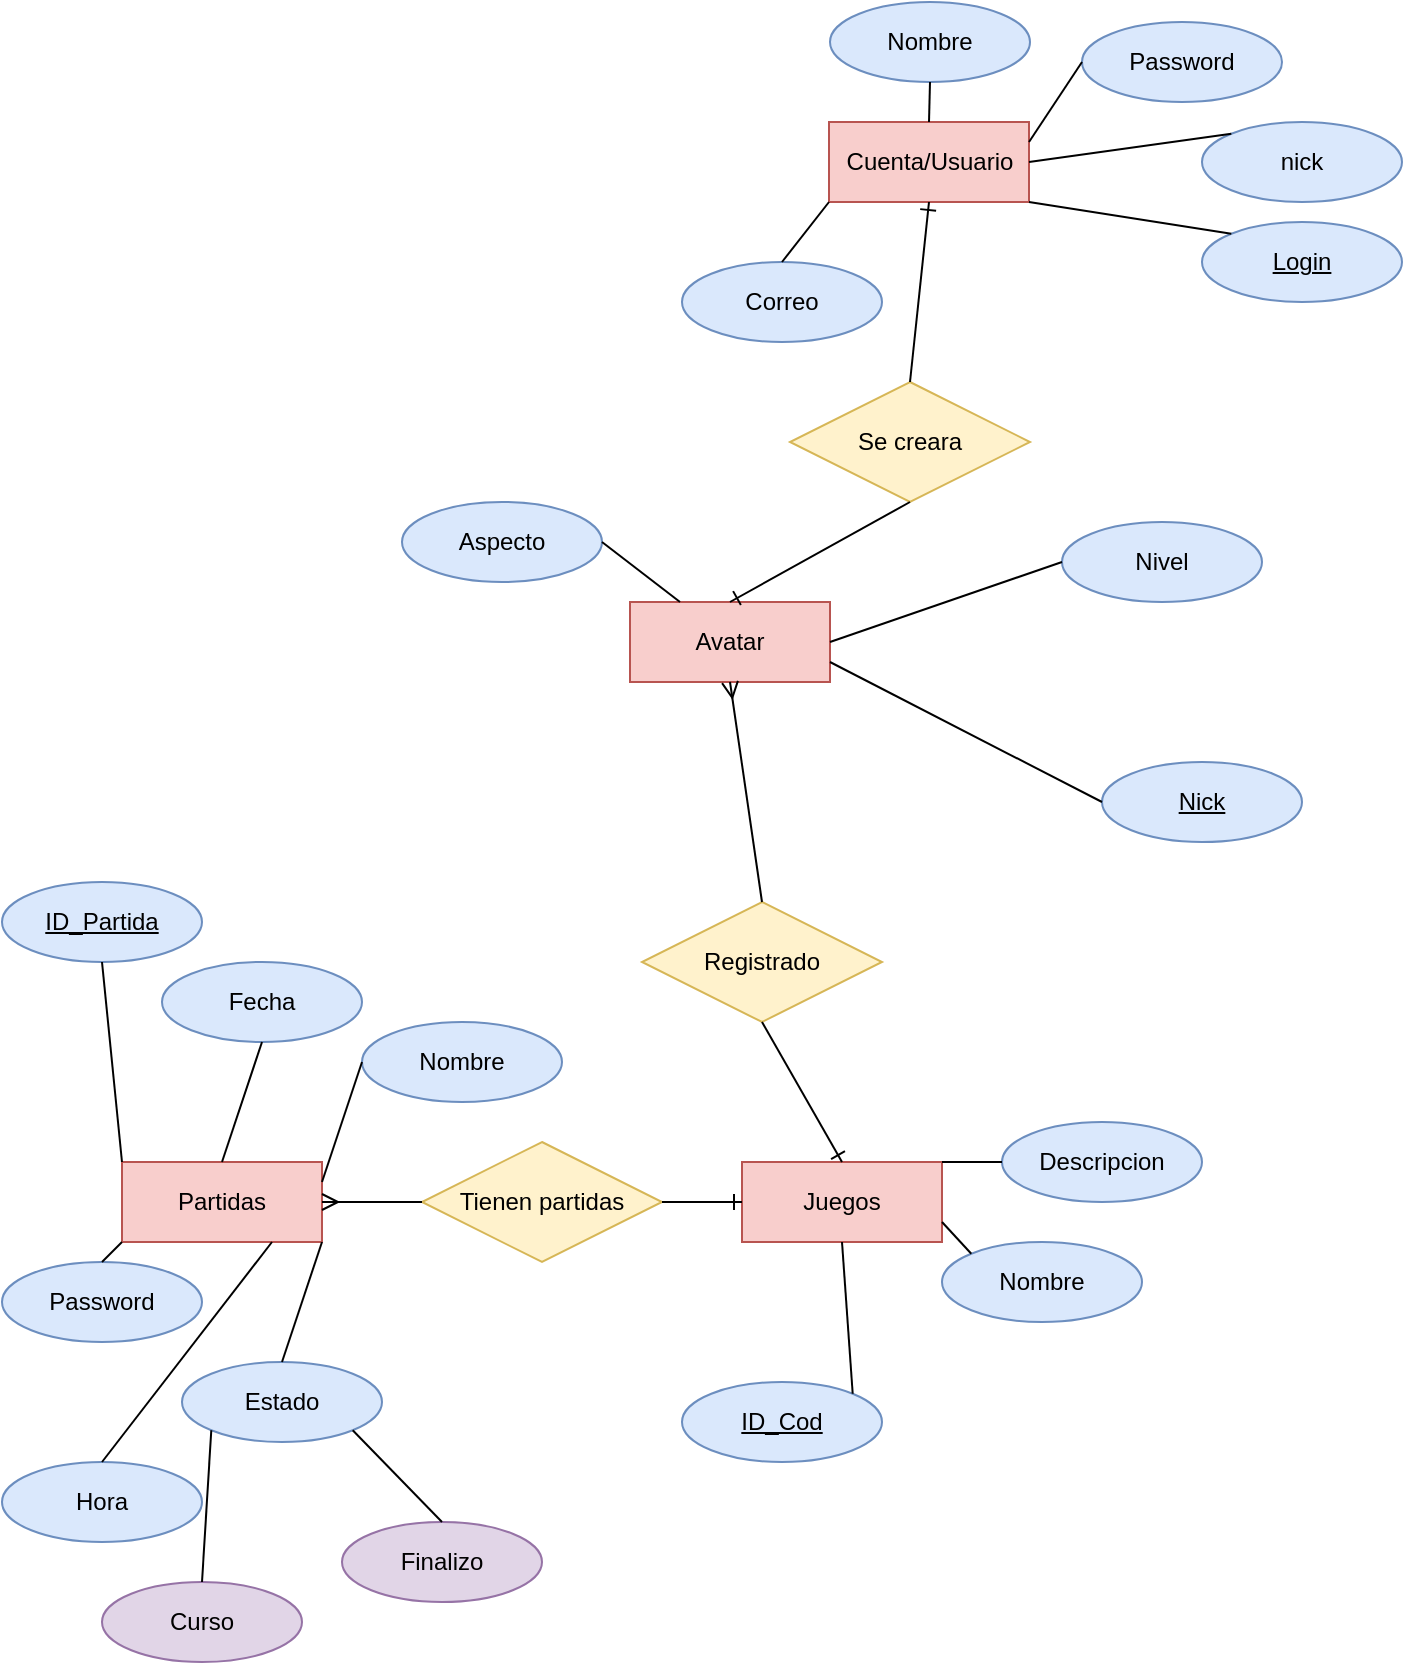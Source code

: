 <mxfile version="28.2.5">
  <diagram name="Página-1" id="lbejHsJ3xawZsf0yX-TW">
    <mxGraphModel dx="1603" dy="865" grid="1" gridSize="10" guides="1" tooltips="1" connect="1" arrows="1" fold="1" page="1" pageScale="1" pageWidth="827" pageHeight="1169" math="0" shadow="0">
      <root>
        <mxCell id="0" />
        <mxCell id="1" parent="0" />
        <mxCell id="gNrKxYqXhcrpiJr3xEoq-1" value="Cuenta/Usuario" style="whiteSpace=wrap;html=1;align=center;fillColor=#f8cecc;strokeColor=#b85450;" vertex="1" parent="1">
          <mxGeometry x="413.5" y="80" width="100" height="40" as="geometry" />
        </mxCell>
        <mxCell id="gNrKxYqXhcrpiJr3xEoq-7" value="Nombre" style="ellipse;whiteSpace=wrap;html=1;align=center;fillColor=#dae8fc;strokeColor=#6c8ebf;" vertex="1" parent="1">
          <mxGeometry x="414" y="20" width="100" height="40" as="geometry" />
        </mxCell>
        <mxCell id="gNrKxYqXhcrpiJr3xEoq-8" value="Correo" style="ellipse;whiteSpace=wrap;html=1;align=center;fillColor=#dae8fc;strokeColor=#6c8ebf;" vertex="1" parent="1">
          <mxGeometry x="340" y="150" width="100" height="40" as="geometry" />
        </mxCell>
        <mxCell id="gNrKxYqXhcrpiJr3xEoq-9" value="Password" style="ellipse;whiteSpace=wrap;html=1;align=center;fillColor=#dae8fc;strokeColor=#6c8ebf;" vertex="1" parent="1">
          <mxGeometry x="540" y="30" width="100" height="40" as="geometry" />
        </mxCell>
        <mxCell id="gNrKxYqXhcrpiJr3xEoq-10" value="Login" style="ellipse;whiteSpace=wrap;html=1;align=center;fontStyle=4;fillColor=#dae8fc;strokeColor=#6c8ebf;" vertex="1" parent="1">
          <mxGeometry x="600" y="130" width="100" height="40" as="geometry" />
        </mxCell>
        <mxCell id="gNrKxYqXhcrpiJr3xEoq-11" value="nick" style="ellipse;whiteSpace=wrap;html=1;align=center;fillColor=#dae8fc;strokeColor=#6c8ebf;" vertex="1" parent="1">
          <mxGeometry x="600" y="80" width="100" height="40" as="geometry" />
        </mxCell>
        <mxCell id="gNrKxYqXhcrpiJr3xEoq-12" value="" style="endArrow=none;html=1;rounded=0;exitX=0.5;exitY=1;exitDx=0;exitDy=0;entryX=0.5;entryY=0;entryDx=0;entryDy=0;" edge="1" parent="1" source="gNrKxYqXhcrpiJr3xEoq-7" target="gNrKxYqXhcrpiJr3xEoq-1">
          <mxGeometry relative="1" as="geometry">
            <mxPoint x="250" y="410" as="sourcePoint" />
            <mxPoint x="410" y="410" as="targetPoint" />
          </mxGeometry>
        </mxCell>
        <mxCell id="gNrKxYqXhcrpiJr3xEoq-13" value="" style="endArrow=none;html=1;rounded=0;exitX=0.5;exitY=0;exitDx=0;exitDy=0;entryX=0;entryY=1;entryDx=0;entryDy=0;" edge="1" parent="1" source="gNrKxYqXhcrpiJr3xEoq-8" target="gNrKxYqXhcrpiJr3xEoq-1">
          <mxGeometry relative="1" as="geometry">
            <mxPoint x="220" y="410" as="sourcePoint" />
            <mxPoint x="380" y="410" as="targetPoint" />
          </mxGeometry>
        </mxCell>
        <mxCell id="gNrKxYqXhcrpiJr3xEoq-14" value="" style="endArrow=none;html=1;rounded=0;entryX=0;entryY=0.5;entryDx=0;entryDy=0;exitX=1;exitY=0.25;exitDx=0;exitDy=0;" edge="1" parent="1" source="gNrKxYqXhcrpiJr3xEoq-1" target="gNrKxYqXhcrpiJr3xEoq-9">
          <mxGeometry relative="1" as="geometry">
            <mxPoint x="480" y="320" as="sourcePoint" />
            <mxPoint x="640" y="320" as="targetPoint" />
          </mxGeometry>
        </mxCell>
        <mxCell id="gNrKxYqXhcrpiJr3xEoq-15" value="" style="endArrow=none;html=1;rounded=0;exitX=1;exitY=0.5;exitDx=0;exitDy=0;entryX=0;entryY=0;entryDx=0;entryDy=0;" edge="1" parent="1" source="gNrKxYqXhcrpiJr3xEoq-1" target="gNrKxYqXhcrpiJr3xEoq-11">
          <mxGeometry relative="1" as="geometry">
            <mxPoint x="470" y="500" as="sourcePoint" />
            <mxPoint x="630" y="500" as="targetPoint" />
          </mxGeometry>
        </mxCell>
        <mxCell id="gNrKxYqXhcrpiJr3xEoq-16" value="" style="endArrow=none;html=1;rounded=0;exitX=1;exitY=1;exitDx=0;exitDy=0;entryX=0;entryY=0;entryDx=0;entryDy=0;" edge="1" parent="1" source="gNrKxYqXhcrpiJr3xEoq-1" target="gNrKxYqXhcrpiJr3xEoq-10">
          <mxGeometry relative="1" as="geometry">
            <mxPoint x="340" y="440" as="sourcePoint" />
            <mxPoint x="500" y="440" as="targetPoint" />
          </mxGeometry>
        </mxCell>
        <mxCell id="gNrKxYqXhcrpiJr3xEoq-17" value="Avatar" style="whiteSpace=wrap;html=1;align=center;fillColor=#f8cecc;strokeColor=#b85450;" vertex="1" parent="1">
          <mxGeometry x="314" y="320" width="100" height="40" as="geometry" />
        </mxCell>
        <mxCell id="gNrKxYqXhcrpiJr3xEoq-18" value="Nivel" style="ellipse;whiteSpace=wrap;html=1;align=center;fillColor=#dae8fc;strokeColor=#6c8ebf;" vertex="1" parent="1">
          <mxGeometry x="530" y="280" width="100" height="40" as="geometry" />
        </mxCell>
        <mxCell id="gNrKxYqXhcrpiJr3xEoq-19" value="Aspecto" style="ellipse;whiteSpace=wrap;html=1;align=center;fillColor=#dae8fc;strokeColor=#6c8ebf;" vertex="1" parent="1">
          <mxGeometry x="200" y="270" width="100" height="40" as="geometry" />
        </mxCell>
        <mxCell id="gNrKxYqXhcrpiJr3xEoq-20" value="Nick" style="ellipse;whiteSpace=wrap;html=1;align=center;fontStyle=4;fillColor=#dae8fc;strokeColor=#6c8ebf;" vertex="1" parent="1">
          <mxGeometry x="550" y="400" width="100" height="40" as="geometry" />
        </mxCell>
        <mxCell id="gNrKxYqXhcrpiJr3xEoq-21" value="" style="endArrow=none;html=1;rounded=0;exitX=1;exitY=0.5;exitDx=0;exitDy=0;entryX=0.25;entryY=0;entryDx=0;entryDy=0;" edge="1" parent="1" source="gNrKxYqXhcrpiJr3xEoq-19" target="gNrKxYqXhcrpiJr3xEoq-17">
          <mxGeometry relative="1" as="geometry">
            <mxPoint x="320" y="600" as="sourcePoint" />
            <mxPoint x="480" y="600" as="targetPoint" />
          </mxGeometry>
        </mxCell>
        <mxCell id="gNrKxYqXhcrpiJr3xEoq-22" value="" style="endArrow=none;html=1;rounded=0;exitX=1;exitY=0.5;exitDx=0;exitDy=0;entryX=0;entryY=0.5;entryDx=0;entryDy=0;" edge="1" parent="1" source="gNrKxYqXhcrpiJr3xEoq-17" target="gNrKxYqXhcrpiJr3xEoq-18">
          <mxGeometry relative="1" as="geometry">
            <mxPoint x="480" y="580" as="sourcePoint" />
            <mxPoint x="640" y="580" as="targetPoint" />
          </mxGeometry>
        </mxCell>
        <mxCell id="gNrKxYqXhcrpiJr3xEoq-23" value="" style="endArrow=none;html=1;rounded=0;exitX=1;exitY=0.75;exitDx=0;exitDy=0;entryX=0;entryY=0.5;entryDx=0;entryDy=0;" edge="1" parent="1" source="gNrKxYqXhcrpiJr3xEoq-17" target="gNrKxYqXhcrpiJr3xEoq-20">
          <mxGeometry relative="1" as="geometry">
            <mxPoint x="380" y="670" as="sourcePoint" />
            <mxPoint x="540" y="670" as="targetPoint" />
          </mxGeometry>
        </mxCell>
        <mxCell id="gNrKxYqXhcrpiJr3xEoq-24" value="Juegos" style="whiteSpace=wrap;html=1;align=center;fillColor=#f8cecc;strokeColor=#b85450;" vertex="1" parent="1">
          <mxGeometry x="370" y="600" width="100" height="40" as="geometry" />
        </mxCell>
        <mxCell id="gNrKxYqXhcrpiJr3xEoq-25" value="ID_Cod" style="ellipse;whiteSpace=wrap;html=1;align=center;fontStyle=4;fillColor=#dae8fc;strokeColor=#6c8ebf;" vertex="1" parent="1">
          <mxGeometry x="340" y="710" width="100" height="40" as="geometry" />
        </mxCell>
        <mxCell id="gNrKxYqXhcrpiJr3xEoq-26" value="Nombre" style="ellipse;whiteSpace=wrap;html=1;align=center;fillColor=#dae8fc;strokeColor=#6c8ebf;" vertex="1" parent="1">
          <mxGeometry x="470" y="640" width="100" height="40" as="geometry" />
        </mxCell>
        <mxCell id="gNrKxYqXhcrpiJr3xEoq-27" value="Descripcion" style="ellipse;whiteSpace=wrap;html=1;align=center;fillColor=#dae8fc;strokeColor=#6c8ebf;" vertex="1" parent="1">
          <mxGeometry x="500" y="580" width="100" height="40" as="geometry" />
        </mxCell>
        <mxCell id="gNrKxYqXhcrpiJr3xEoq-28" value="" style="endArrow=none;html=1;rounded=0;exitX=1;exitY=0;exitDx=0;exitDy=0;entryX=0.5;entryY=1;entryDx=0;entryDy=0;" edge="1" parent="1" source="gNrKxYqXhcrpiJr3xEoq-25" target="gNrKxYqXhcrpiJr3xEoq-24">
          <mxGeometry relative="1" as="geometry">
            <mxPoint x="380" y="800" as="sourcePoint" />
            <mxPoint x="540" y="800" as="targetPoint" />
          </mxGeometry>
        </mxCell>
        <mxCell id="gNrKxYqXhcrpiJr3xEoq-29" value="" style="endArrow=none;html=1;rounded=0;exitX=1;exitY=0.75;exitDx=0;exitDy=0;entryX=0;entryY=0;entryDx=0;entryDy=0;" edge="1" parent="1" source="gNrKxYqXhcrpiJr3xEoq-24" target="gNrKxYqXhcrpiJr3xEoq-26">
          <mxGeometry relative="1" as="geometry">
            <mxPoint x="430" y="810" as="sourcePoint" />
            <mxPoint x="590" y="810" as="targetPoint" />
          </mxGeometry>
        </mxCell>
        <mxCell id="gNrKxYqXhcrpiJr3xEoq-30" value="" style="endArrow=none;html=1;rounded=0;exitX=1;exitY=0;exitDx=0;exitDy=0;entryX=0;entryY=0.5;entryDx=0;entryDy=0;" edge="1" parent="1" source="gNrKxYqXhcrpiJr3xEoq-24" target="gNrKxYqXhcrpiJr3xEoq-27">
          <mxGeometry relative="1" as="geometry">
            <mxPoint x="490" y="660" as="sourcePoint" />
            <mxPoint x="650" y="660" as="targetPoint" />
          </mxGeometry>
        </mxCell>
        <mxCell id="gNrKxYqXhcrpiJr3xEoq-35" value="Se creara" style="shape=rhombus;perimeter=rhombusPerimeter;whiteSpace=wrap;html=1;align=center;fillColor=#fff2cc;strokeColor=#d6b656;" vertex="1" parent="1">
          <mxGeometry x="394" y="210" width="120" height="60" as="geometry" />
        </mxCell>
        <mxCell id="gNrKxYqXhcrpiJr3xEoq-36" value="" style="fontSize=12;html=1;endArrow=ERone;endFill=1;rounded=0;entryX=0.5;entryY=1;entryDx=0;entryDy=0;exitX=0.5;exitY=0;exitDx=0;exitDy=0;" edge="1" parent="1" source="gNrKxYqXhcrpiJr3xEoq-35" target="gNrKxYqXhcrpiJr3xEoq-1">
          <mxGeometry width="100" height="100" relative="1" as="geometry">
            <mxPoint x="360" y="380" as="sourcePoint" />
            <mxPoint x="460" y="280" as="targetPoint" />
          </mxGeometry>
        </mxCell>
        <mxCell id="gNrKxYqXhcrpiJr3xEoq-40" value="" style="fontSize=12;html=1;endArrow=ERone;endFill=1;rounded=0;exitX=0.5;exitY=1;exitDx=0;exitDy=0;entryX=0.5;entryY=0;entryDx=0;entryDy=0;" edge="1" parent="1" source="gNrKxYqXhcrpiJr3xEoq-35" target="gNrKxYqXhcrpiJr3xEoq-17">
          <mxGeometry width="100" height="100" relative="1" as="geometry">
            <mxPoint x="-50" y="590" as="sourcePoint" />
            <mxPoint x="470" y="290" as="targetPoint" />
          </mxGeometry>
        </mxCell>
        <mxCell id="gNrKxYqXhcrpiJr3xEoq-41" value="Registrado" style="shape=rhombus;perimeter=rhombusPerimeter;whiteSpace=wrap;html=1;align=center;fillColor=#fff2cc;strokeColor=#d6b656;" vertex="1" parent="1">
          <mxGeometry x="320" y="470" width="120" height="60" as="geometry" />
        </mxCell>
        <mxCell id="gNrKxYqXhcrpiJr3xEoq-42" value="" style="fontSize=12;html=1;endArrow=ERmany;rounded=0;entryX=0.5;entryY=1;entryDx=0;entryDy=0;exitX=0.5;exitY=0;exitDx=0;exitDy=0;" edge="1" parent="1" source="gNrKxYqXhcrpiJr3xEoq-41" target="gNrKxYqXhcrpiJr3xEoq-17">
          <mxGeometry width="100" height="100" relative="1" as="geometry">
            <mxPoint x="240" y="580" as="sourcePoint" />
            <mxPoint x="340" y="480" as="targetPoint" />
          </mxGeometry>
        </mxCell>
        <mxCell id="gNrKxYqXhcrpiJr3xEoq-43" value="" style="fontSize=12;html=1;endArrow=ERone;endFill=1;rounded=0;entryX=0.5;entryY=0;entryDx=0;entryDy=0;exitX=0.5;exitY=1;exitDx=0;exitDy=0;" edge="1" parent="1" source="gNrKxYqXhcrpiJr3xEoq-41" target="gNrKxYqXhcrpiJr3xEoq-24">
          <mxGeometry width="100" height="100" relative="1" as="geometry">
            <mxPoint x="240" y="580" as="sourcePoint" />
            <mxPoint x="340" y="480" as="targetPoint" />
          </mxGeometry>
        </mxCell>
        <mxCell id="gNrKxYqXhcrpiJr3xEoq-45" value="Partidas" style="whiteSpace=wrap;html=1;align=center;fillColor=#f8cecc;strokeColor=#b85450;" vertex="1" parent="1">
          <mxGeometry x="60" y="600" width="100" height="40" as="geometry" />
        </mxCell>
        <mxCell id="gNrKxYqXhcrpiJr3xEoq-46" value="ID_Partida" style="ellipse;whiteSpace=wrap;html=1;align=center;fontStyle=4;fillColor=#dae8fc;strokeColor=#6c8ebf;" vertex="1" parent="1">
          <mxGeometry y="460" width="100" height="40" as="geometry" />
        </mxCell>
        <mxCell id="gNrKxYqXhcrpiJr3xEoq-47" value="Password" style="ellipse;whiteSpace=wrap;html=1;align=center;fillColor=#dae8fc;strokeColor=#6c8ebf;" vertex="1" parent="1">
          <mxGeometry y="650" width="100" height="40" as="geometry" />
        </mxCell>
        <mxCell id="gNrKxYqXhcrpiJr3xEoq-48" value="Hora" style="ellipse;whiteSpace=wrap;html=1;align=center;fillColor=#dae8fc;strokeColor=#6c8ebf;" vertex="1" parent="1">
          <mxGeometry y="750" width="100" height="40" as="geometry" />
        </mxCell>
        <mxCell id="gNrKxYqXhcrpiJr3xEoq-49" value="Fecha" style="ellipse;whiteSpace=wrap;html=1;align=center;fillColor=#dae8fc;strokeColor=#6c8ebf;" vertex="1" parent="1">
          <mxGeometry x="80" y="500" width="100" height="40" as="geometry" />
        </mxCell>
        <mxCell id="gNrKxYqXhcrpiJr3xEoq-50" value="Nombre" style="ellipse;whiteSpace=wrap;html=1;align=center;fillColor=#dae8fc;strokeColor=#6c8ebf;" vertex="1" parent="1">
          <mxGeometry x="180" y="530" width="100" height="40" as="geometry" />
        </mxCell>
        <mxCell id="gNrKxYqXhcrpiJr3xEoq-51" value="Estado" style="ellipse;whiteSpace=wrap;html=1;align=center;fillColor=#dae8fc;strokeColor=#6c8ebf;" vertex="1" parent="1">
          <mxGeometry x="90" y="700" width="100" height="40" as="geometry" />
        </mxCell>
        <mxCell id="gNrKxYqXhcrpiJr3xEoq-52" value="Finalizo" style="ellipse;whiteSpace=wrap;html=1;align=center;fillColor=#e1d5e7;strokeColor=#9673a6;" vertex="1" parent="1">
          <mxGeometry x="170" y="780" width="100" height="40" as="geometry" />
        </mxCell>
        <mxCell id="gNrKxYqXhcrpiJr3xEoq-53" value="Curso" style="ellipse;whiteSpace=wrap;html=1;align=center;fillColor=#e1d5e7;strokeColor=#9673a6;" vertex="1" parent="1">
          <mxGeometry x="50" y="810" width="100" height="40" as="geometry" />
        </mxCell>
        <mxCell id="gNrKxYqXhcrpiJr3xEoq-54" value="" style="endArrow=none;html=1;rounded=0;exitX=0;exitY=0;exitDx=0;exitDy=0;entryX=0.5;entryY=1;entryDx=0;entryDy=0;" edge="1" parent="1" source="gNrKxYqXhcrpiJr3xEoq-45" target="gNrKxYqXhcrpiJr3xEoq-46">
          <mxGeometry relative="1" as="geometry">
            <mxPoint x="260" y="510" as="sourcePoint" />
            <mxPoint x="420" y="510" as="targetPoint" />
          </mxGeometry>
        </mxCell>
        <mxCell id="gNrKxYqXhcrpiJr3xEoq-56" value="" style="endArrow=none;html=1;rounded=0;exitX=0.5;exitY=0;exitDx=0;exitDy=0;entryX=0.5;entryY=1;entryDx=0;entryDy=0;" edge="1" parent="1" source="gNrKxYqXhcrpiJr3xEoq-45" target="gNrKxYqXhcrpiJr3xEoq-49">
          <mxGeometry relative="1" as="geometry">
            <mxPoint x="50" y="620" as="sourcePoint" />
            <mxPoint x="50" y="570" as="targetPoint" />
          </mxGeometry>
        </mxCell>
        <mxCell id="gNrKxYqXhcrpiJr3xEoq-57" value="" style="endArrow=none;html=1;rounded=0;exitX=1;exitY=0.25;exitDx=0;exitDy=0;entryX=0;entryY=0.5;entryDx=0;entryDy=0;" edge="1" parent="1" source="gNrKxYqXhcrpiJr3xEoq-45" target="gNrKxYqXhcrpiJr3xEoq-50">
          <mxGeometry relative="1" as="geometry">
            <mxPoint x="180" y="670" as="sourcePoint" />
            <mxPoint x="180" y="620" as="targetPoint" />
          </mxGeometry>
        </mxCell>
        <mxCell id="gNrKxYqXhcrpiJr3xEoq-58" value="" style="endArrow=none;html=1;rounded=0;exitX=0.5;exitY=0;exitDx=0;exitDy=0;entryX=1;entryY=1;entryDx=0;entryDy=0;" edge="1" parent="1" source="gNrKxYqXhcrpiJr3xEoq-51" target="gNrKxYqXhcrpiJr3xEoq-45">
          <mxGeometry relative="1" as="geometry">
            <mxPoint x="140" y="720" as="sourcePoint" />
            <mxPoint x="140" y="670" as="targetPoint" />
          </mxGeometry>
        </mxCell>
        <mxCell id="gNrKxYqXhcrpiJr3xEoq-59" value="" style="endArrow=none;html=1;rounded=0;exitX=0.5;exitY=0;exitDx=0;exitDy=0;entryX=0.75;entryY=1;entryDx=0;entryDy=0;" edge="1" parent="1" source="gNrKxYqXhcrpiJr3xEoq-48" target="gNrKxYqXhcrpiJr3xEoq-45">
          <mxGeometry relative="1" as="geometry">
            <mxPoint x="70" y="720" as="sourcePoint" />
            <mxPoint x="70" y="670" as="targetPoint" />
          </mxGeometry>
        </mxCell>
        <mxCell id="gNrKxYqXhcrpiJr3xEoq-60" value="" style="endArrow=none;html=1;rounded=0;exitX=0.5;exitY=0;exitDx=0;exitDy=0;entryX=0;entryY=1;entryDx=0;entryDy=0;" edge="1" parent="1" source="gNrKxYqXhcrpiJr3xEoq-47" target="gNrKxYqXhcrpiJr3xEoq-45">
          <mxGeometry relative="1" as="geometry">
            <mxPoint x="-20" y="730" as="sourcePoint" />
            <mxPoint x="-20" y="680" as="targetPoint" />
          </mxGeometry>
        </mxCell>
        <mxCell id="gNrKxYqXhcrpiJr3xEoq-61" value="" style="endArrow=none;html=1;rounded=0;exitX=0.5;exitY=0;exitDx=0;exitDy=0;entryX=0;entryY=1;entryDx=0;entryDy=0;" edge="1" parent="1" source="gNrKxYqXhcrpiJr3xEoq-53" target="gNrKxYqXhcrpiJr3xEoq-51">
          <mxGeometry relative="1" as="geometry">
            <mxPoint x="190" y="840" as="sourcePoint" />
            <mxPoint x="190" y="790" as="targetPoint" />
          </mxGeometry>
        </mxCell>
        <mxCell id="gNrKxYqXhcrpiJr3xEoq-62" value="" style="endArrow=none;html=1;rounded=0;exitX=0.5;exitY=0;exitDx=0;exitDy=0;entryX=1;entryY=1;entryDx=0;entryDy=0;" edge="1" parent="1" source="gNrKxYqXhcrpiJr3xEoq-52" target="gNrKxYqXhcrpiJr3xEoq-51">
          <mxGeometry relative="1" as="geometry">
            <mxPoint x="250" y="830" as="sourcePoint" />
            <mxPoint x="250" y="780" as="targetPoint" />
          </mxGeometry>
        </mxCell>
        <mxCell id="gNrKxYqXhcrpiJr3xEoq-63" value="Tienen partidas" style="shape=rhombus;perimeter=rhombusPerimeter;whiteSpace=wrap;html=1;align=center;fillColor=#fff2cc;strokeColor=#d6b656;" vertex="1" parent="1">
          <mxGeometry x="210" y="590" width="120" height="60" as="geometry" />
        </mxCell>
        <mxCell id="gNrKxYqXhcrpiJr3xEoq-64" value="" style="edgeStyle=entityRelationEdgeStyle;fontSize=12;html=1;endArrow=ERone;endFill=1;rounded=0;entryX=0;entryY=0.5;entryDx=0;entryDy=0;exitX=1;exitY=0.5;exitDx=0;exitDy=0;" edge="1" parent="1" source="gNrKxYqXhcrpiJr3xEoq-63" target="gNrKxYqXhcrpiJr3xEoq-24">
          <mxGeometry width="100" height="100" relative="1" as="geometry">
            <mxPoint x="290" y="700" as="sourcePoint" />
            <mxPoint x="390" y="600" as="targetPoint" />
          </mxGeometry>
        </mxCell>
        <mxCell id="gNrKxYqXhcrpiJr3xEoq-65" value="" style="edgeStyle=entityRelationEdgeStyle;fontSize=12;html=1;endArrow=ERmany;rounded=0;entryX=1;entryY=0.5;entryDx=0;entryDy=0;exitX=0;exitY=0.5;exitDx=0;exitDy=0;" edge="1" parent="1" source="gNrKxYqXhcrpiJr3xEoq-63" target="gNrKxYqXhcrpiJr3xEoq-45">
          <mxGeometry width="100" height="100" relative="1" as="geometry">
            <mxPoint x="290" y="700" as="sourcePoint" />
            <mxPoint x="390" y="600" as="targetPoint" />
          </mxGeometry>
        </mxCell>
      </root>
    </mxGraphModel>
  </diagram>
</mxfile>
